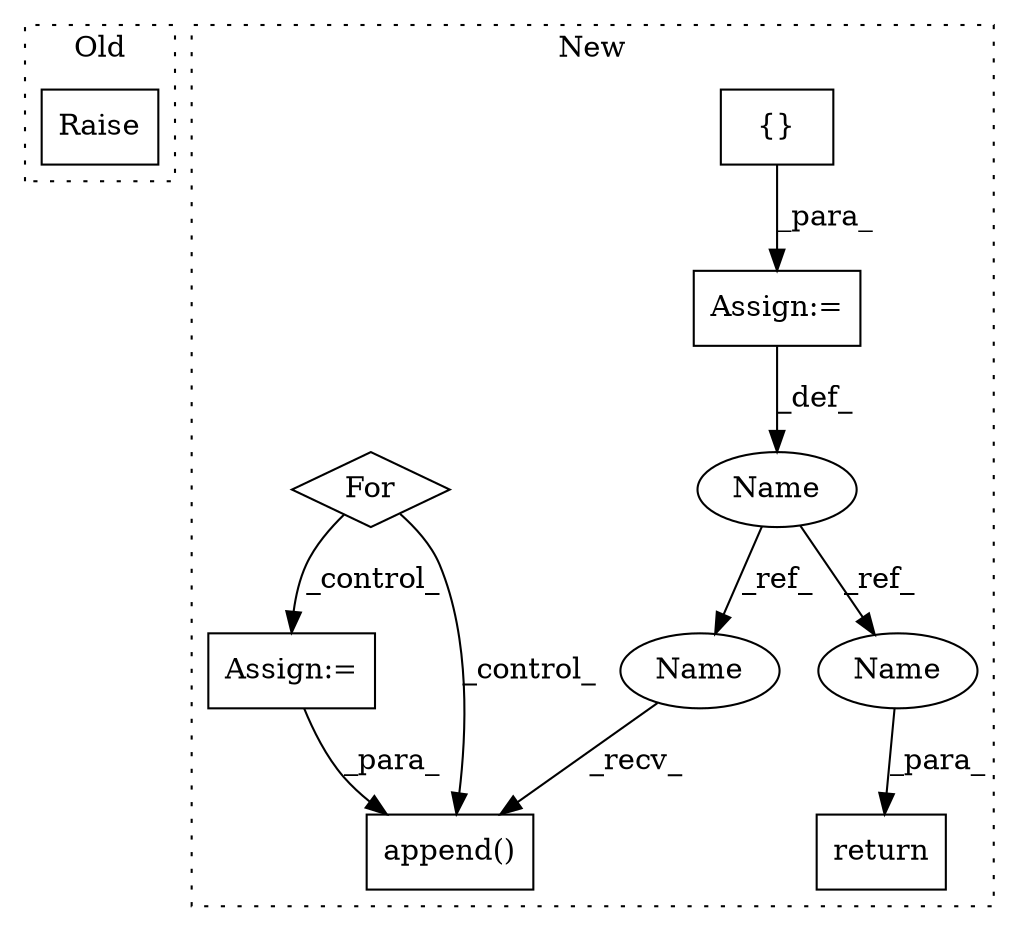 digraph G {
subgraph cluster0 {
1 [label="Raise" a="91" s="1158" l="6" shape="box"];
label = "Old";
style="dotted";
}
subgraph cluster1 {
2 [label="append()" a="75" s="1736,1789" l="20,1" shape="box"];
3 [label="{}" a="59" s="1630,1630" l="2,1" shape="box"];
4 [label="Assign:=" a="68" s="1627" l="3" shape="box"];
5 [label="For" a="107" s="1641,1676" l="4,14" shape="diamond"];
6 [label="return" a="93" s="1800" l="7" shape="box"];
7 [label="Name" a="87" s="1615" l="12" shape="ellipse"];
8 [label="Assign:=" a="68" s="1700" l="3" shape="box"];
9 [label="Name" a="87" s="1807" l="12" shape="ellipse"];
10 [label="Name" a="87" s="1736" l="12" shape="ellipse"];
label = "New";
style="dotted";
}
3 -> 4 [label="_para_"];
4 -> 7 [label="_def_"];
5 -> 2 [label="_control_"];
5 -> 8 [label="_control_"];
7 -> 9 [label="_ref_"];
7 -> 10 [label="_ref_"];
8 -> 2 [label="_para_"];
9 -> 6 [label="_para_"];
10 -> 2 [label="_recv_"];
}